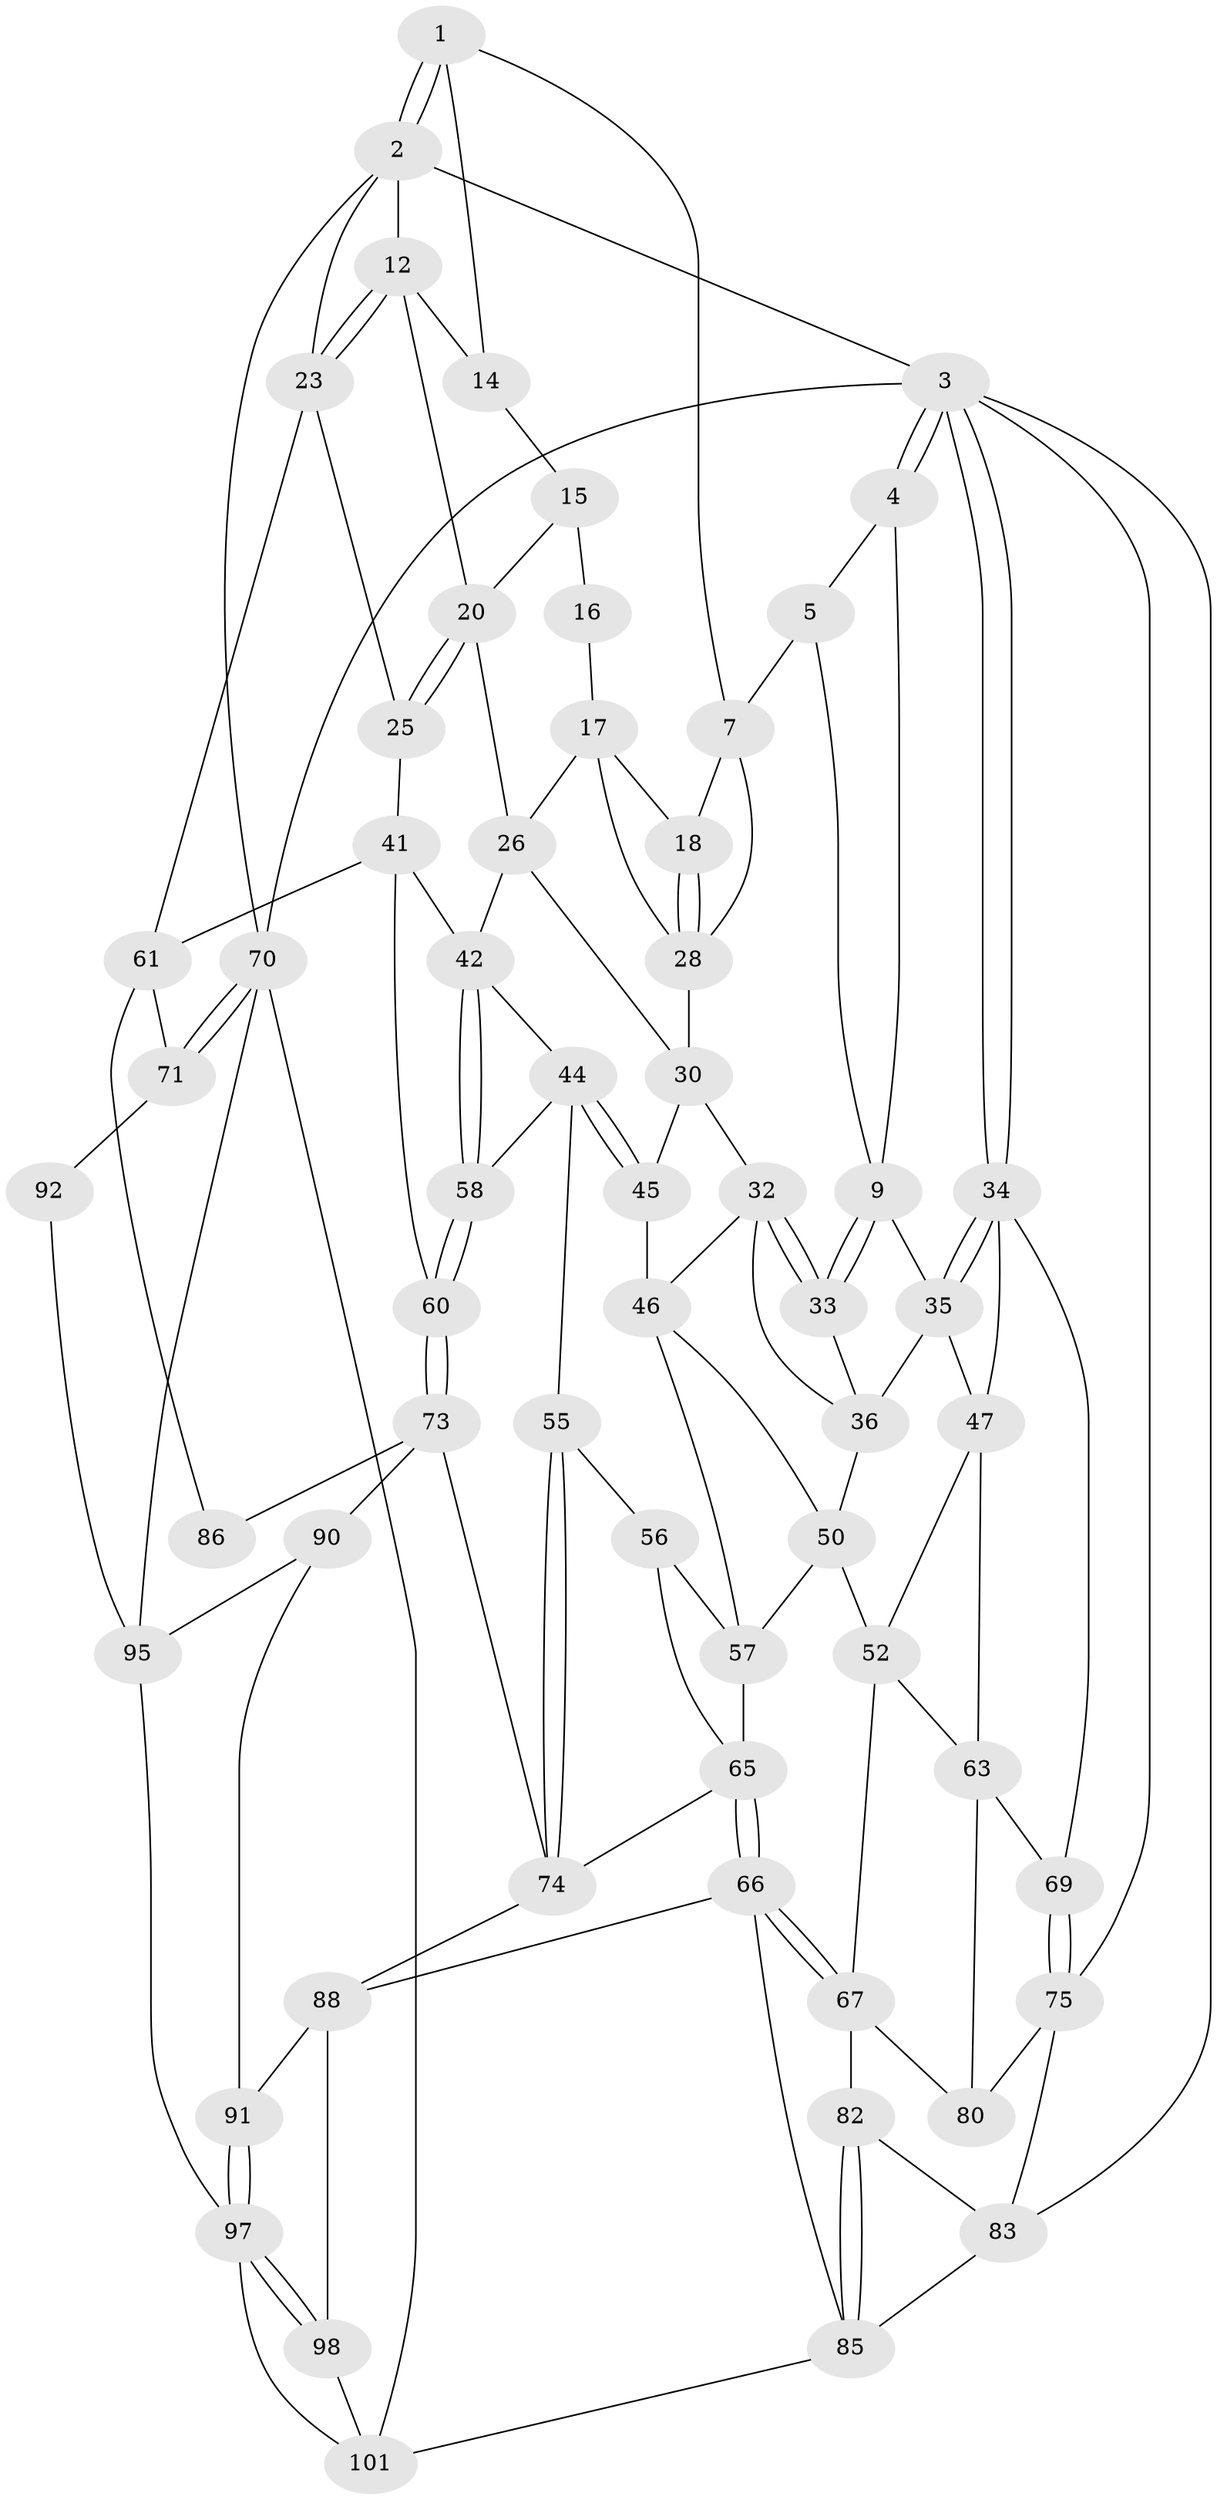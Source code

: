// original degree distribution, {3: 0.028846153846153848, 6: 0.2403846153846154, 4: 0.2403846153846154, 5: 0.49038461538461536}
// Generated by graph-tools (version 1.1) at 2025/42/03/06/25 10:42:32]
// undirected, 61 vertices, 132 edges
graph export_dot {
graph [start="1"]
  node [color=gray90,style=filled];
  1 [pos="+0.7350703239121791+0",super="+6"];
  2 [pos="+1+0",super="+11"];
  3 [pos="+0+0",super="+76"];
  4 [pos="+0.24577988795254677+0"];
  5 [pos="+0.33566050176425555+0",super="+8"];
  7 [pos="+0.5147355626164732+0.10609827445394851",super="+19"];
  9 [pos="+0.38391206672711203+0.14145061871924558",super="+10"];
  12 [pos="+0.8840879444937001+0.06879771432466053",super="+13"];
  14 [pos="+0.7354342664413253+0"];
  15 [pos="+0.7212176031115749+0",super="+22"];
  16 [pos="+0.684273032264001+0.08914227095856966"];
  17 [pos="+0.6764365399222159+0.10000817679355718",super="+27"];
  18 [pos="+0.6298881895737497+0.12726950274286242"];
  20 [pos="+0.8555037112719134+0.20754651096223434",super="+21"];
  23 [pos="+1+0.21784471359903376",super="+24"];
  25 [pos="+0.8784623106982058+0.21611064286509354"];
  26 [pos="+0.7325132490264865+0.26790859246573695",super="+38"];
  28 [pos="+0.6849870173278677+0.2207352574149574",super="+29"];
  30 [pos="+0.537462230626703+0.20032252819249957",super="+31"];
  32 [pos="+0.4970577532530422+0.27022705498522454",super="+39"];
  33 [pos="+0.37446094759992843+0.2240398916497411"];
  34 [pos="+0+0.20087826623339905",super="+49"];
  35 [pos="+0.19525498896509833+0.0754806439751264",super="+37"];
  36 [pos="+0.34231788732833823+0.2504485520709366",super="+40"];
  41 [pos="+0.8730135406531055+0.41024962423341016",super="+59"];
  42 [pos="+0.8648484794466801+0.40994932634182424",super="+43"];
  44 [pos="+0.685940259973382+0.3533119939834186",super="+54"];
  45 [pos="+0.5695884152514292+0.32870617730576385"];
  46 [pos="+0.5306336459188034+0.3931227723545185",super="+53"];
  47 [pos="+0.18915092415761628+0.3196204874628192",super="+48"];
  50 [pos="+0.4082945685630185+0.4092206284070968",super="+51"];
  52 [pos="+0.3177136114437764+0.41788167498387246",super="+62"];
  55 [pos="+0.6215917364973637+0.5104679072674998"];
  56 [pos="+0.5681197114378597+0.5100464759763867"];
  57 [pos="+0.5663315971624747+0.5088649086327739",super="+64"];
  58 [pos="+0.7689687137408813+0.4909400779758187"];
  60 [pos="+0.8323329012115606+0.5800432379886994"];
  61 [pos="+1+0.5355129744103818",super="+72"];
  63 [pos="+0.09524201843022483+0.3900700740703444",super="+68"];
  65 [pos="+0.33699033191501737+0.6371864215681187",super="+77"];
  66 [pos="+0.32489119999853455+0.6454108860967711",super="+84"];
  67 [pos="+0.20382917356879537+0.556263764457179",super="+79"];
  69 [pos="+0+0.6596281531896834"];
  70 [pos="+1+1",super="+100"];
  71 [pos="+1+0.7169426271662789",super="+93"];
  73 [pos="+0.7460971376651447+0.671893874635927",super="+87"];
  74 [pos="+0.657979862479524+0.5928288869730582",super="+78"];
  75 [pos="+0+0.9551685023262451",super="+81"];
  80 [pos="+0.05436979948160287+0.6430735422177817"];
  82 [pos="+0.20204696536283404+0.8191753682901975"];
  83 [pos="+0.1779952990784385+0.8303116612705361",super="+102"];
  85 [pos="+0.22525303666601898+0.8203595674583101",super="+103"];
  86 [pos="+0.7977769498288779+0.739962123626118"];
  88 [pos="+0.5503930970621649+0.7647906439124206",super="+89"];
  90 [pos="+0.7139972461091559+0.7759791542770286"];
  91 [pos="+0.5725578863251178+0.7788193713253954"];
  92 [pos="+0.8331199243957471+0.7613940022905127",super="+94"];
  95 [pos="+0.8679530133064888+0.9094028445236535",super="+96"];
  97 [pos="+0.5585153397008763+0.9935131947276761",super="+99"];
  98 [pos="+0.4900983931068324+1"];
  101 [pos="+0.8986411287232426+1",super="+104"];
  1 -- 2;
  1 -- 2;
  1 -- 14;
  1 -- 7;
  2 -- 3;
  2 -- 70;
  2 -- 12;
  2 -- 23;
  3 -- 4;
  3 -- 4;
  3 -- 34;
  3 -- 34;
  3 -- 83;
  3 -- 75;
  3 -- 70;
  4 -- 5;
  4 -- 9;
  5 -- 9;
  5 -- 7;
  7 -- 18;
  7 -- 28;
  9 -- 33;
  9 -- 33;
  9 -- 35;
  12 -- 23;
  12 -- 23;
  12 -- 20;
  12 -- 14;
  14 -- 15;
  15 -- 16 [weight=2];
  15 -- 20;
  16 -- 17;
  17 -- 18;
  17 -- 26;
  17 -- 28;
  18 -- 28;
  18 -- 28;
  20 -- 25;
  20 -- 25;
  20 -- 26;
  23 -- 25;
  23 -- 61;
  25 -- 41;
  26 -- 42;
  26 -- 30;
  28 -- 30;
  30 -- 32;
  30 -- 45;
  32 -- 33;
  32 -- 33;
  32 -- 46;
  32 -- 36;
  33 -- 36;
  34 -- 35;
  34 -- 35;
  34 -- 69;
  34 -- 47;
  35 -- 36;
  35 -- 47;
  36 -- 50;
  41 -- 42;
  41 -- 60;
  41 -- 61;
  42 -- 58;
  42 -- 58;
  42 -- 44;
  44 -- 45;
  44 -- 45;
  44 -- 58;
  44 -- 55;
  45 -- 46;
  46 -- 57;
  46 -- 50;
  47 -- 52;
  47 -- 63;
  50 -- 57;
  50 -- 52;
  52 -- 67;
  52 -- 63;
  55 -- 56;
  55 -- 74;
  55 -- 74;
  56 -- 57;
  56 -- 65;
  57 -- 65;
  58 -- 60;
  58 -- 60;
  60 -- 73;
  60 -- 73;
  61 -- 86;
  61 -- 71;
  63 -- 80;
  63 -- 69;
  65 -- 66;
  65 -- 66;
  65 -- 74;
  66 -- 67;
  66 -- 67;
  66 -- 85;
  66 -- 88;
  67 -- 80;
  67 -- 82;
  69 -- 75;
  69 -- 75;
  70 -- 71;
  70 -- 71;
  70 -- 101;
  70 -- 95;
  71 -- 92 [weight=2];
  73 -- 74;
  73 -- 90;
  73 -- 86;
  74 -- 88;
  75 -- 80;
  75 -- 83;
  82 -- 83;
  82 -- 85;
  82 -- 85;
  83 -- 85;
  85 -- 101;
  88 -- 91;
  88 -- 98;
  90 -- 91;
  90 -- 95;
  91 -- 97;
  91 -- 97;
  92 -- 95;
  95 -- 97;
  97 -- 98;
  97 -- 98;
  97 -- 101;
  98 -- 101;
}
